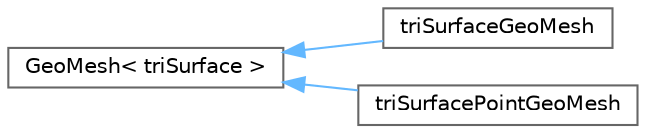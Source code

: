 digraph "Graphical Class Hierarchy"
{
 // LATEX_PDF_SIZE
  bgcolor="transparent";
  edge [fontname=Helvetica,fontsize=10,labelfontname=Helvetica,labelfontsize=10];
  node [fontname=Helvetica,fontsize=10,shape=box,height=0.2,width=0.4];
  rankdir="LR";
  Node0 [id="Node000000",label="GeoMesh\< triSurface \>",height=0.2,width=0.4,color="grey40", fillcolor="white", style="filled",URL="$classFoam_1_1GeoMesh.html",tooltip=" "];
  Node0 -> Node1 [id="edge4736_Node000000_Node000001",dir="back",color="steelblue1",style="solid",tooltip=" "];
  Node1 [id="Node000001",label="triSurfaceGeoMesh",height=0.2,width=0.4,color="grey40", fillcolor="white", style="filled",URL="$classFoam_1_1triSurfaceGeoMesh.html",tooltip="The triSurface GeoMesh (for holding face fields)."];
  Node0 -> Node2 [id="edge4737_Node000000_Node000002",dir="back",color="steelblue1",style="solid",tooltip=" "];
  Node2 [id="Node000002",label="triSurfacePointGeoMesh",height=0.2,width=0.4,color="grey40", fillcolor="white", style="filled",URL="$classFoam_1_1triSurfacePointGeoMesh.html",tooltip=" "];
}
